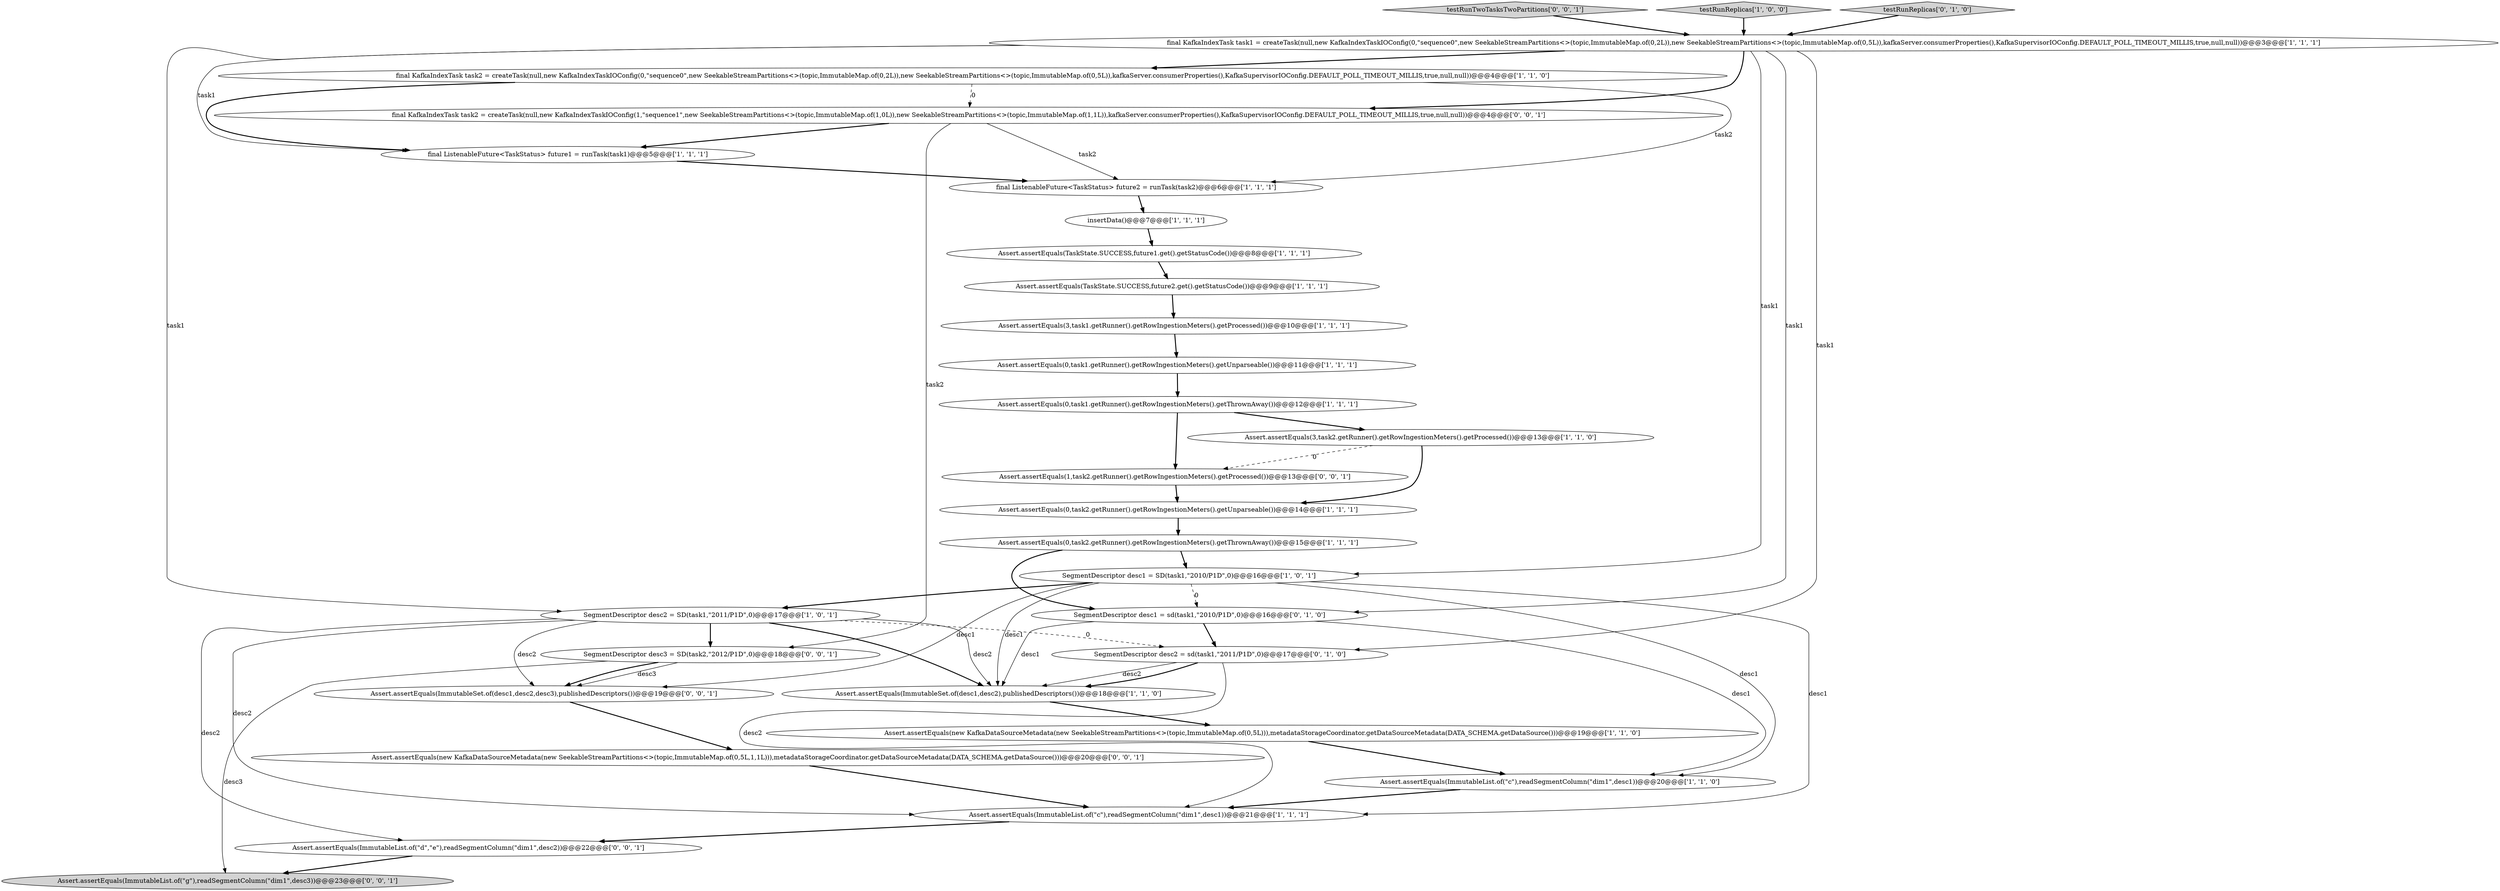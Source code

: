 digraph {
13 [style = filled, label = "Assert.assertEquals(TaskState.SUCCESS,future1.get().getStatusCode())@@@8@@@['1', '1', '1']", fillcolor = white, shape = ellipse image = "AAA0AAABBB1BBB"];
24 [style = filled, label = "Assert.assertEquals(new KafkaDataSourceMetadata(new SeekableStreamPartitions<>(topic,ImmutableMap.of(0,5L,1,1L))),metadataStorageCoordinator.getDataSourceMetadata(DATA_SCHEMA.getDataSource()))@@@20@@@['0', '0', '1']", fillcolor = white, shape = ellipse image = "AAA0AAABBB3BBB"];
0 [style = filled, label = "Assert.assertEquals(0,task2.getRunner().getRowIngestionMeters().getThrownAway())@@@15@@@['1', '1', '1']", fillcolor = white, shape = ellipse image = "AAA0AAABBB1BBB"];
2 [style = filled, label = "SegmentDescriptor desc1 = SD(task1,\"2010/P1D\",0)@@@16@@@['1', '0', '1']", fillcolor = white, shape = ellipse image = "AAA0AAABBB1BBB"];
14 [style = filled, label = "Assert.assertEquals(0,task1.getRunner().getRowIngestionMeters().getUnparseable())@@@11@@@['1', '1', '1']", fillcolor = white, shape = ellipse image = "AAA0AAABBB1BBB"];
11 [style = filled, label = "final KafkaIndexTask task1 = createTask(null,new KafkaIndexTaskIOConfig(0,\"sequence0\",new SeekableStreamPartitions<>(topic,ImmutableMap.of(0,2L)),new SeekableStreamPartitions<>(topic,ImmutableMap.of(0,5L)),kafkaServer.consumerProperties(),KafkaSupervisorIOConfig.DEFAULT_POLL_TIMEOUT_MILLIS,true,null,null))@@@3@@@['1', '1', '1']", fillcolor = white, shape = ellipse image = "AAA0AAABBB1BBB"];
4 [style = filled, label = "final KafkaIndexTask task2 = createTask(null,new KafkaIndexTaskIOConfig(0,\"sequence0\",new SeekableStreamPartitions<>(topic,ImmutableMap.of(0,2L)),new SeekableStreamPartitions<>(topic,ImmutableMap.of(0,5L)),kafkaServer.consumerProperties(),KafkaSupervisorIOConfig.DEFAULT_POLL_TIMEOUT_MILLIS,true,null,null))@@@4@@@['1', '1', '0']", fillcolor = white, shape = ellipse image = "AAA0AAABBB1BBB"];
5 [style = filled, label = "insertData()@@@7@@@['1', '1', '1']", fillcolor = white, shape = ellipse image = "AAA0AAABBB1BBB"];
12 [style = filled, label = "final ListenableFuture<TaskStatus> future1 = runTask(task1)@@@5@@@['1', '1', '1']", fillcolor = white, shape = ellipse image = "AAA0AAABBB1BBB"];
26 [style = filled, label = "Assert.assertEquals(ImmutableList.of(\"d\",\"e\"),readSegmentColumn(\"dim1\",desc2))@@@22@@@['0', '0', '1']", fillcolor = white, shape = ellipse image = "AAA0AAABBB3BBB"];
27 [style = filled, label = "Assert.assertEquals(ImmutableList.of(\"g\"),readSegmentColumn(\"dim1\",desc3))@@@23@@@['0', '0', '1']", fillcolor = lightgray, shape = ellipse image = "AAA0AAABBB3BBB"];
10 [style = filled, label = "Assert.assertEquals(new KafkaDataSourceMetadata(new SeekableStreamPartitions<>(topic,ImmutableMap.of(0,5L))),metadataStorageCoordinator.getDataSourceMetadata(DATA_SCHEMA.getDataSource()))@@@19@@@['1', '1', '0']", fillcolor = white, shape = ellipse image = "AAA0AAABBB1BBB"];
20 [style = filled, label = "SegmentDescriptor desc2 = sd(task1,\"2011/P1D\",0)@@@17@@@['0', '1', '0']", fillcolor = white, shape = ellipse image = "AAA1AAABBB2BBB"];
23 [style = filled, label = "testRunTwoTasksTwoPartitions['0', '0', '1']", fillcolor = lightgray, shape = diamond image = "AAA0AAABBB3BBB"];
18 [style = filled, label = "Assert.assertEquals(ImmutableList.of(\"c\"),readSegmentColumn(\"dim1\",desc1))@@@20@@@['1', '1', '0']", fillcolor = white, shape = ellipse image = "AAA0AAABBB1BBB"];
6 [style = filled, label = "Assert.assertEquals(0,task2.getRunner().getRowIngestionMeters().getUnparseable())@@@14@@@['1', '1', '1']", fillcolor = white, shape = ellipse image = "AAA0AAABBB1BBB"];
17 [style = filled, label = "Assert.assertEquals(ImmutableSet.of(desc1,desc2),publishedDescriptors())@@@18@@@['1', '1', '0']", fillcolor = white, shape = ellipse image = "AAA0AAABBB1BBB"];
28 [style = filled, label = "Assert.assertEquals(ImmutableSet.of(desc1,desc2,desc3),publishedDescriptors())@@@19@@@['0', '0', '1']", fillcolor = white, shape = ellipse image = "AAA0AAABBB3BBB"];
3 [style = filled, label = "Assert.assertEquals(0,task1.getRunner().getRowIngestionMeters().getThrownAway())@@@12@@@['1', '1', '1']", fillcolor = white, shape = ellipse image = "AAA0AAABBB1BBB"];
8 [style = filled, label = "Assert.assertEquals(3,task2.getRunner().getRowIngestionMeters().getProcessed())@@@13@@@['1', '1', '0']", fillcolor = white, shape = ellipse image = "AAA0AAABBB1BBB"];
19 [style = filled, label = "Assert.assertEquals(TaskState.SUCCESS,future2.get().getStatusCode())@@@9@@@['1', '1', '1']", fillcolor = white, shape = ellipse image = "AAA0AAABBB1BBB"];
29 [style = filled, label = "Assert.assertEquals(1,task2.getRunner().getRowIngestionMeters().getProcessed())@@@13@@@['0', '0', '1']", fillcolor = white, shape = ellipse image = "AAA0AAABBB3BBB"];
9 [style = filled, label = "SegmentDescriptor desc2 = SD(task1,\"2011/P1D\",0)@@@17@@@['1', '0', '1']", fillcolor = white, shape = ellipse image = "AAA0AAABBB1BBB"];
25 [style = filled, label = "final KafkaIndexTask task2 = createTask(null,new KafkaIndexTaskIOConfig(1,\"sequence1\",new SeekableStreamPartitions<>(topic,ImmutableMap.of(1,0L)),new SeekableStreamPartitions<>(topic,ImmutableMap.of(1,1L)),kafkaServer.consumerProperties(),KafkaSupervisorIOConfig.DEFAULT_POLL_TIMEOUT_MILLIS,true,null,null))@@@4@@@['0', '0', '1']", fillcolor = white, shape = ellipse image = "AAA0AAABBB3BBB"];
1 [style = filled, label = "testRunReplicas['1', '0', '0']", fillcolor = lightgray, shape = diamond image = "AAA0AAABBB1BBB"];
16 [style = filled, label = "final ListenableFuture<TaskStatus> future2 = runTask(task2)@@@6@@@['1', '1', '1']", fillcolor = white, shape = ellipse image = "AAA0AAABBB1BBB"];
7 [style = filled, label = "Assert.assertEquals(3,task1.getRunner().getRowIngestionMeters().getProcessed())@@@10@@@['1', '1', '1']", fillcolor = white, shape = ellipse image = "AAA0AAABBB1BBB"];
22 [style = filled, label = "testRunReplicas['0', '1', '0']", fillcolor = lightgray, shape = diamond image = "AAA0AAABBB2BBB"];
15 [style = filled, label = "Assert.assertEquals(ImmutableList.of(\"c\"),readSegmentColumn(\"dim1\",desc1))@@@21@@@['1', '1', '1']", fillcolor = white, shape = ellipse image = "AAA0AAABBB1BBB"];
21 [style = filled, label = "SegmentDescriptor desc1 = sd(task1,\"2010/P1D\",0)@@@16@@@['0', '1', '0']", fillcolor = white, shape = ellipse image = "AAA1AAABBB2BBB"];
30 [style = filled, label = "SegmentDescriptor desc3 = SD(task2,\"2012/P1D\",0)@@@18@@@['0', '0', '1']", fillcolor = white, shape = ellipse image = "AAA0AAABBB3BBB"];
22->11 [style = bold, label=""];
11->25 [style = bold, label=""];
3->29 [style = bold, label=""];
2->17 [style = solid, label="desc1"];
2->18 [style = solid, label="desc1"];
11->4 [style = bold, label=""];
30->27 [style = solid, label="desc3"];
14->3 [style = bold, label=""];
9->15 [style = solid, label="desc2"];
13->19 [style = bold, label=""];
30->28 [style = solid, label="desc3"];
25->16 [style = solid, label="task2"];
21->18 [style = solid, label="desc1"];
9->26 [style = solid, label="desc2"];
6->0 [style = bold, label=""];
24->15 [style = bold, label=""];
11->9 [style = solid, label="task1"];
8->29 [style = dashed, label="0"];
9->17 [style = solid, label="desc2"];
11->21 [style = solid, label="task1"];
23->11 [style = bold, label=""];
8->6 [style = bold, label=""];
9->30 [style = bold, label=""];
26->27 [style = bold, label=""];
25->12 [style = bold, label=""];
4->25 [style = dashed, label="0"];
11->20 [style = solid, label="task1"];
5->13 [style = bold, label=""];
10->18 [style = bold, label=""];
7->14 [style = bold, label=""];
12->16 [style = bold, label=""];
1->11 [style = bold, label=""];
2->15 [style = solid, label="desc1"];
2->9 [style = bold, label=""];
29->6 [style = bold, label=""];
28->24 [style = bold, label=""];
21->20 [style = bold, label=""];
11->12 [style = solid, label="task1"];
21->17 [style = solid, label="desc1"];
11->2 [style = solid, label="task1"];
9->17 [style = bold, label=""];
15->26 [style = bold, label=""];
3->8 [style = bold, label=""];
0->21 [style = bold, label=""];
20->17 [style = solid, label="desc2"];
4->12 [style = bold, label=""];
9->20 [style = dashed, label="0"];
2->28 [style = solid, label="desc1"];
16->5 [style = bold, label=""];
2->21 [style = dashed, label="0"];
20->17 [style = bold, label=""];
30->28 [style = bold, label=""];
19->7 [style = bold, label=""];
0->2 [style = bold, label=""];
4->16 [style = solid, label="task2"];
20->15 [style = solid, label="desc2"];
9->28 [style = solid, label="desc2"];
17->10 [style = bold, label=""];
25->30 [style = solid, label="task2"];
18->15 [style = bold, label=""];
}
